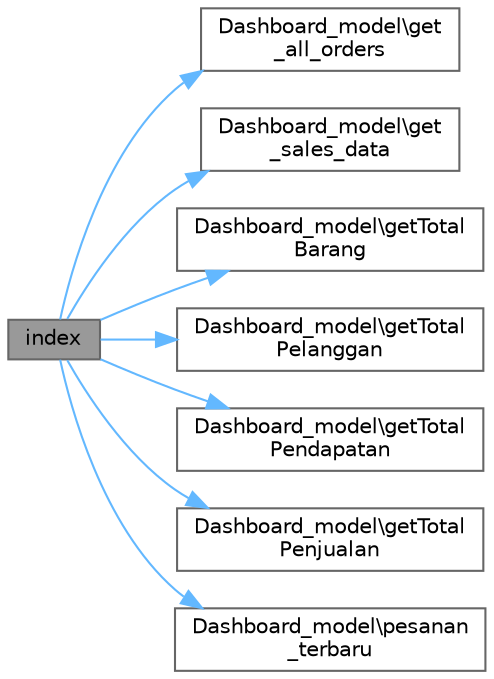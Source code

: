 digraph "index"
{
 // LATEX_PDF_SIZE
  bgcolor="transparent";
  edge [fontname=Helvetica,fontsize=10,labelfontname=Helvetica,labelfontsize=10];
  node [fontname=Helvetica,fontsize=10,shape=box,height=0.2,width=0.4];
  rankdir="LR";
  Node1 [id="Node000001",label="index",height=0.2,width=0.4,color="gray40", fillcolor="grey60", style="filled", fontcolor="black",tooltip=" "];
  Node1 -> Node2 [id="edge1_Node000001_Node000002",color="steelblue1",style="solid",tooltip=" "];
  Node2 [id="Node000002",label="Dashboard_model\\get\l_all_orders",height=0.2,width=0.4,color="grey40", fillcolor="white", style="filled",URL="$class_dashboard__model.html#ab01e63c42532c618bf69d1dadf9d3370",tooltip=" "];
  Node1 -> Node3 [id="edge2_Node000001_Node000003",color="steelblue1",style="solid",tooltip=" "];
  Node3 [id="Node000003",label="Dashboard_model\\get\l_sales_data",height=0.2,width=0.4,color="grey40", fillcolor="white", style="filled",URL="$class_dashboard__model.html#a260bc960495c4e929f58878d7dbe960f",tooltip=" "];
  Node1 -> Node4 [id="edge3_Node000001_Node000004",color="steelblue1",style="solid",tooltip=" "];
  Node4 [id="Node000004",label="Dashboard_model\\getTotal\lBarang",height=0.2,width=0.4,color="grey40", fillcolor="white", style="filled",URL="$class_dashboard__model.html#a11b3a9a4864022ced926423dded1beff",tooltip=" "];
  Node1 -> Node5 [id="edge4_Node000001_Node000005",color="steelblue1",style="solid",tooltip=" "];
  Node5 [id="Node000005",label="Dashboard_model\\getTotal\lPelanggan",height=0.2,width=0.4,color="grey40", fillcolor="white", style="filled",URL="$class_dashboard__model.html#a99ceff544de91d6720d590e58b5b3199",tooltip=" "];
  Node1 -> Node6 [id="edge5_Node000001_Node000006",color="steelblue1",style="solid",tooltip=" "];
  Node6 [id="Node000006",label="Dashboard_model\\getTotal\lPendapatan",height=0.2,width=0.4,color="grey40", fillcolor="white", style="filled",URL="$class_dashboard__model.html#aa6faab32b1040846e655d04523393b7e",tooltip=" "];
  Node1 -> Node7 [id="edge6_Node000001_Node000007",color="steelblue1",style="solid",tooltip=" "];
  Node7 [id="Node000007",label="Dashboard_model\\getTotal\lPenjualan",height=0.2,width=0.4,color="grey40", fillcolor="white", style="filled",URL="$class_dashboard__model.html#a5368c69b13ddf2265ed4a3f130f69ba1",tooltip=" "];
  Node1 -> Node8 [id="edge7_Node000001_Node000008",color="steelblue1",style="solid",tooltip=" "];
  Node8 [id="Node000008",label="Dashboard_model\\pesanan\l_terbaru",height=0.2,width=0.4,color="grey40", fillcolor="white", style="filled",URL="$class_dashboard__model.html#a1949f8e2680b2a1a5d0a71c3c51164fa",tooltip=" "];
}
